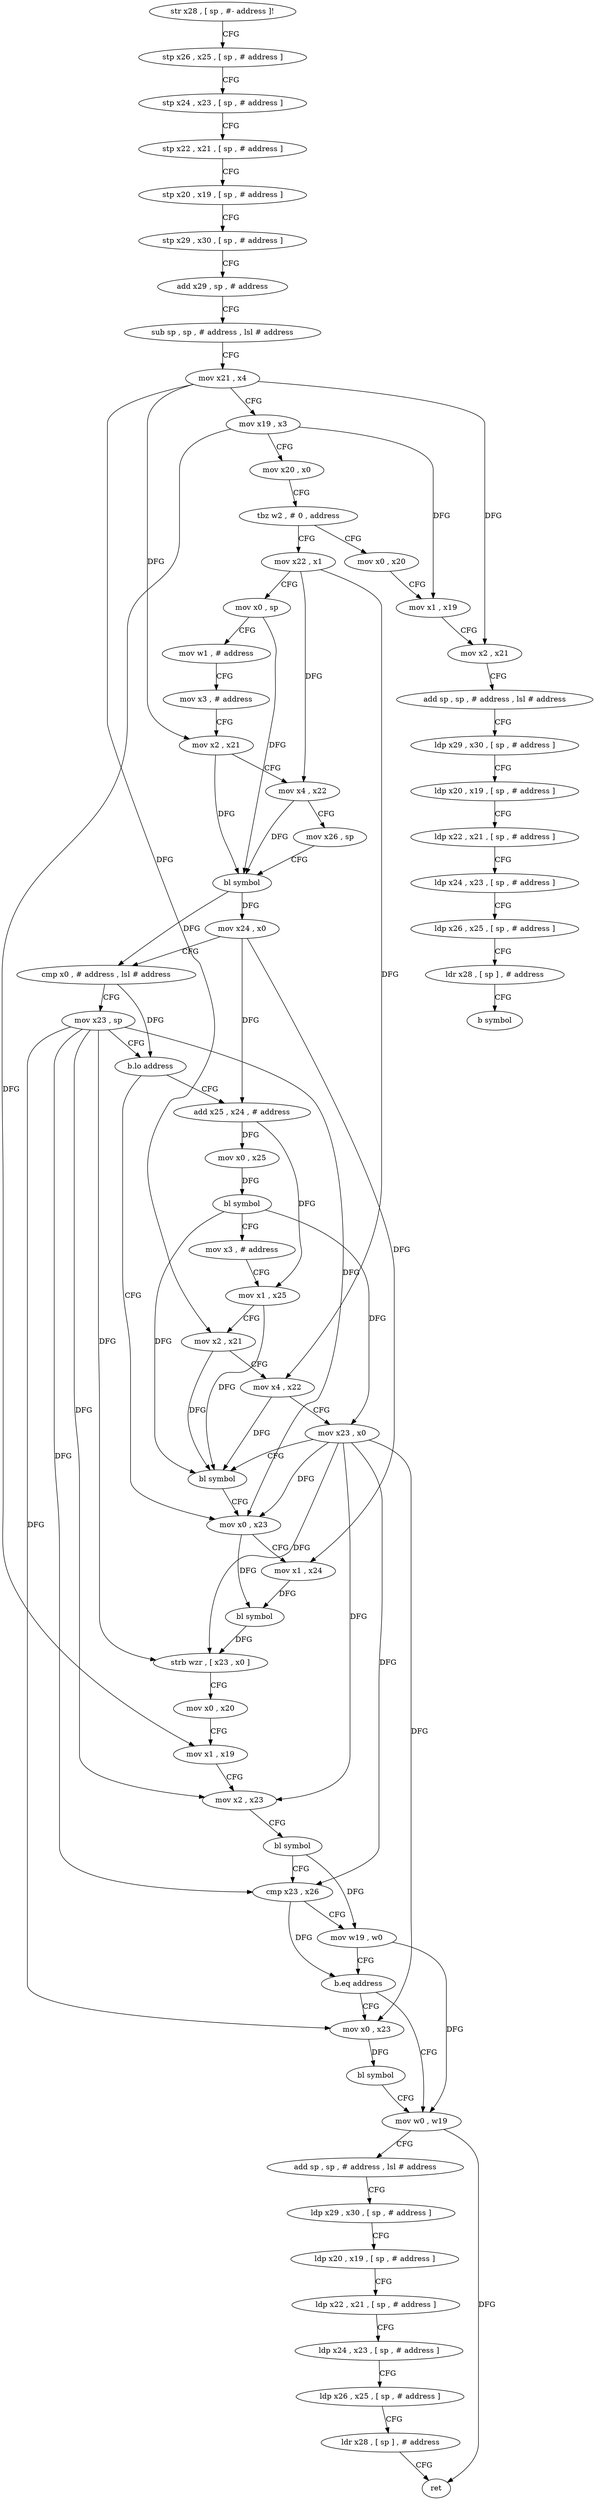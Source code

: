 digraph "func" {
"4263776" [label = "str x28 , [ sp , #- address ]!" ]
"4263780" [label = "stp x26 , x25 , [ sp , # address ]" ]
"4263784" [label = "stp x24 , x23 , [ sp , # address ]" ]
"4263788" [label = "stp x22 , x21 , [ sp , # address ]" ]
"4263792" [label = "stp x20 , x19 , [ sp , # address ]" ]
"4263796" [label = "stp x29 , x30 , [ sp , # address ]" ]
"4263800" [label = "add x29 , sp , # address" ]
"4263804" [label = "sub sp , sp , # address , lsl # address" ]
"4263808" [label = "mov x21 , x4" ]
"4263812" [label = "mov x19 , x3" ]
"4263816" [label = "mov x20 , x0" ]
"4263820" [label = "tbz w2 , # 0 , address" ]
"4263996" [label = "mov x0 , x20" ]
"4263824" [label = "mov x22 , x1" ]
"4264000" [label = "mov x1 , x19" ]
"4264004" [label = "mov x2 , x21" ]
"4264008" [label = "add sp , sp , # address , lsl # address" ]
"4264012" [label = "ldp x29 , x30 , [ sp , # address ]" ]
"4264016" [label = "ldp x20 , x19 , [ sp , # address ]" ]
"4264020" [label = "ldp x22 , x21 , [ sp , # address ]" ]
"4264024" [label = "ldp x24 , x23 , [ sp , # address ]" ]
"4264028" [label = "ldp x26 , x25 , [ sp , # address ]" ]
"4264032" [label = "ldr x28 , [ sp ] , # address" ]
"4264036" [label = "b symbol" ]
"4263828" [label = "mov x0 , sp" ]
"4263832" [label = "mov w1 , # address" ]
"4263836" [label = "mov x3 , # address" ]
"4263840" [label = "mov x2 , x21" ]
"4263844" [label = "mov x4 , x22" ]
"4263848" [label = "mov x26 , sp" ]
"4263852" [label = "bl symbol" ]
"4263856" [label = "mov x24 , x0" ]
"4263860" [label = "cmp x0 , # address , lsl # address" ]
"4263864" [label = "mov x23 , sp" ]
"4263868" [label = "b.lo address" ]
"4263908" [label = "mov x0 , x23" ]
"4263872" [label = "add x25 , x24 , # address" ]
"4263912" [label = "mov x1 , x24" ]
"4263916" [label = "bl symbol" ]
"4263920" [label = "strb wzr , [ x23 , x0 ]" ]
"4263924" [label = "mov x0 , x20" ]
"4263928" [label = "mov x1 , x19" ]
"4263932" [label = "mov x2 , x23" ]
"4263936" [label = "bl symbol" ]
"4263940" [label = "cmp x23 , x26" ]
"4263944" [label = "mov w19 , w0" ]
"4263948" [label = "b.eq address" ]
"4263960" [label = "mov w0 , w19" ]
"4263952" [label = "mov x0 , x23" ]
"4263876" [label = "mov x0 , x25" ]
"4263880" [label = "bl symbol" ]
"4263884" [label = "mov x3 , # address" ]
"4263888" [label = "mov x1 , x25" ]
"4263892" [label = "mov x2 , x21" ]
"4263896" [label = "mov x4 , x22" ]
"4263900" [label = "mov x23 , x0" ]
"4263904" [label = "bl symbol" ]
"4263964" [label = "add sp , sp , # address , lsl # address" ]
"4263968" [label = "ldp x29 , x30 , [ sp , # address ]" ]
"4263972" [label = "ldp x20 , x19 , [ sp , # address ]" ]
"4263976" [label = "ldp x22 , x21 , [ sp , # address ]" ]
"4263980" [label = "ldp x24 , x23 , [ sp , # address ]" ]
"4263984" [label = "ldp x26 , x25 , [ sp , # address ]" ]
"4263988" [label = "ldr x28 , [ sp ] , # address" ]
"4263992" [label = "ret" ]
"4263956" [label = "bl symbol" ]
"4263776" -> "4263780" [ label = "CFG" ]
"4263780" -> "4263784" [ label = "CFG" ]
"4263784" -> "4263788" [ label = "CFG" ]
"4263788" -> "4263792" [ label = "CFG" ]
"4263792" -> "4263796" [ label = "CFG" ]
"4263796" -> "4263800" [ label = "CFG" ]
"4263800" -> "4263804" [ label = "CFG" ]
"4263804" -> "4263808" [ label = "CFG" ]
"4263808" -> "4263812" [ label = "CFG" ]
"4263808" -> "4264004" [ label = "DFG" ]
"4263808" -> "4263840" [ label = "DFG" ]
"4263808" -> "4263892" [ label = "DFG" ]
"4263812" -> "4263816" [ label = "CFG" ]
"4263812" -> "4264000" [ label = "DFG" ]
"4263812" -> "4263928" [ label = "DFG" ]
"4263816" -> "4263820" [ label = "CFG" ]
"4263820" -> "4263996" [ label = "CFG" ]
"4263820" -> "4263824" [ label = "CFG" ]
"4263996" -> "4264000" [ label = "CFG" ]
"4263824" -> "4263828" [ label = "CFG" ]
"4263824" -> "4263844" [ label = "DFG" ]
"4263824" -> "4263896" [ label = "DFG" ]
"4264000" -> "4264004" [ label = "CFG" ]
"4264004" -> "4264008" [ label = "CFG" ]
"4264008" -> "4264012" [ label = "CFG" ]
"4264012" -> "4264016" [ label = "CFG" ]
"4264016" -> "4264020" [ label = "CFG" ]
"4264020" -> "4264024" [ label = "CFG" ]
"4264024" -> "4264028" [ label = "CFG" ]
"4264028" -> "4264032" [ label = "CFG" ]
"4264032" -> "4264036" [ label = "CFG" ]
"4263828" -> "4263832" [ label = "CFG" ]
"4263828" -> "4263852" [ label = "DFG" ]
"4263832" -> "4263836" [ label = "CFG" ]
"4263836" -> "4263840" [ label = "CFG" ]
"4263840" -> "4263844" [ label = "CFG" ]
"4263840" -> "4263852" [ label = "DFG" ]
"4263844" -> "4263848" [ label = "CFG" ]
"4263844" -> "4263852" [ label = "DFG" ]
"4263848" -> "4263852" [ label = "CFG" ]
"4263852" -> "4263856" [ label = "DFG" ]
"4263852" -> "4263860" [ label = "DFG" ]
"4263856" -> "4263860" [ label = "CFG" ]
"4263856" -> "4263912" [ label = "DFG" ]
"4263856" -> "4263872" [ label = "DFG" ]
"4263860" -> "4263864" [ label = "CFG" ]
"4263860" -> "4263868" [ label = "DFG" ]
"4263864" -> "4263868" [ label = "CFG" ]
"4263864" -> "4263908" [ label = "DFG" ]
"4263864" -> "4263920" [ label = "DFG" ]
"4263864" -> "4263932" [ label = "DFG" ]
"4263864" -> "4263940" [ label = "DFG" ]
"4263864" -> "4263952" [ label = "DFG" ]
"4263868" -> "4263908" [ label = "CFG" ]
"4263868" -> "4263872" [ label = "CFG" ]
"4263908" -> "4263912" [ label = "CFG" ]
"4263908" -> "4263916" [ label = "DFG" ]
"4263872" -> "4263876" [ label = "DFG" ]
"4263872" -> "4263888" [ label = "DFG" ]
"4263912" -> "4263916" [ label = "DFG" ]
"4263916" -> "4263920" [ label = "DFG" ]
"4263920" -> "4263924" [ label = "CFG" ]
"4263924" -> "4263928" [ label = "CFG" ]
"4263928" -> "4263932" [ label = "CFG" ]
"4263932" -> "4263936" [ label = "CFG" ]
"4263936" -> "4263940" [ label = "CFG" ]
"4263936" -> "4263944" [ label = "DFG" ]
"4263940" -> "4263944" [ label = "CFG" ]
"4263940" -> "4263948" [ label = "DFG" ]
"4263944" -> "4263948" [ label = "CFG" ]
"4263944" -> "4263960" [ label = "DFG" ]
"4263948" -> "4263960" [ label = "CFG" ]
"4263948" -> "4263952" [ label = "CFG" ]
"4263960" -> "4263964" [ label = "CFG" ]
"4263960" -> "4263992" [ label = "DFG" ]
"4263952" -> "4263956" [ label = "DFG" ]
"4263876" -> "4263880" [ label = "DFG" ]
"4263880" -> "4263884" [ label = "CFG" ]
"4263880" -> "4263900" [ label = "DFG" ]
"4263880" -> "4263904" [ label = "DFG" ]
"4263884" -> "4263888" [ label = "CFG" ]
"4263888" -> "4263892" [ label = "CFG" ]
"4263888" -> "4263904" [ label = "DFG" ]
"4263892" -> "4263896" [ label = "CFG" ]
"4263892" -> "4263904" [ label = "DFG" ]
"4263896" -> "4263900" [ label = "CFG" ]
"4263896" -> "4263904" [ label = "DFG" ]
"4263900" -> "4263904" [ label = "CFG" ]
"4263900" -> "4263908" [ label = "DFG" ]
"4263900" -> "4263932" [ label = "DFG" ]
"4263900" -> "4263920" [ label = "DFG" ]
"4263900" -> "4263940" [ label = "DFG" ]
"4263900" -> "4263952" [ label = "DFG" ]
"4263904" -> "4263908" [ label = "CFG" ]
"4263964" -> "4263968" [ label = "CFG" ]
"4263968" -> "4263972" [ label = "CFG" ]
"4263972" -> "4263976" [ label = "CFG" ]
"4263976" -> "4263980" [ label = "CFG" ]
"4263980" -> "4263984" [ label = "CFG" ]
"4263984" -> "4263988" [ label = "CFG" ]
"4263988" -> "4263992" [ label = "CFG" ]
"4263956" -> "4263960" [ label = "CFG" ]
}
